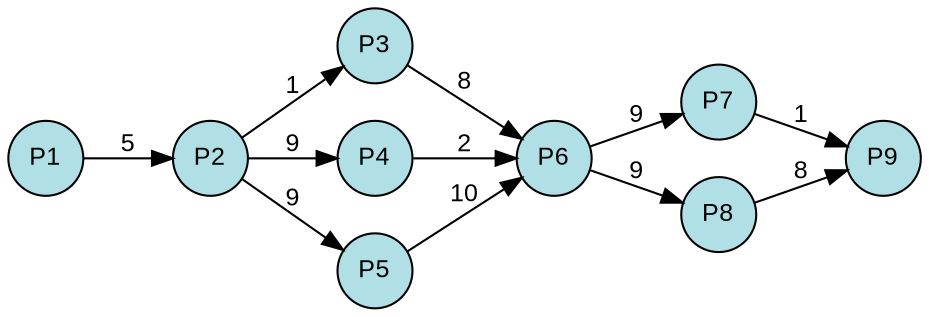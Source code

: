 digraph {
  splines=true;
node [margin=0 fontname=arial fontcolor=black fontsize=12 shape=circle width=0.5 fixedsize=true style=filled fillcolor=powderblue]
  1 [label="P1"]
  2 [label="P2"]
  3 [label="P3"]
  4 [label="P4"]
  5 [label="P5"]
  6 [label="P6"]
  7 [label="P7"]
  8 [label="P8"]
  9 [label="P9"]
rankdir=LR
edge [margin=0 fontname=arial fontcolor=black fontsize=12]
	1 -> 2 [label="5"]
	2 -> 3 [label="1"]
	2 -> 4 [label="9"]
	2 -> 5 [label="9"]
	3 -> 6 [label="8"]
	4 -> 6 [label="2"]
	5 -> 6 [label="10"]
	6 -> 7 [label="9"]
	6 -> 8 [label="9"]
	7 -> 9 [label="1"]
	8 -> 9 [label="8"]
	{rank=same  1 }
	{rank=same  2 }
	{rank=same  3, 4, 5 }
	{rank=same  6 }
	{rank=same  7, 8 }
	{rank=same  9 }
} 
